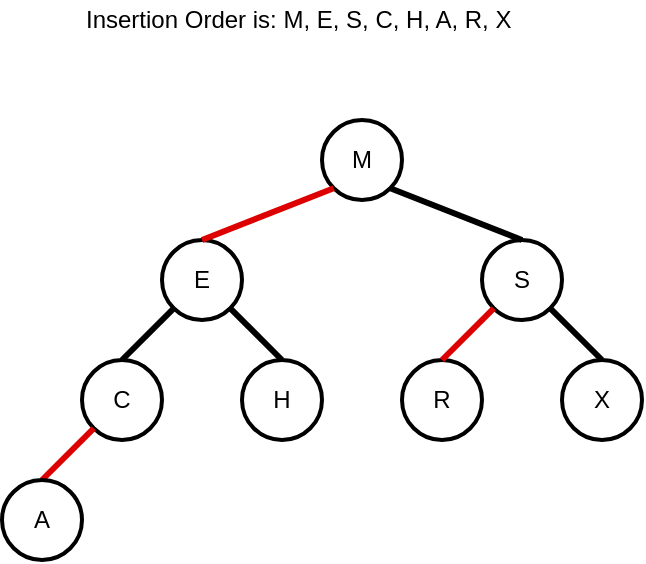 <mxfile version="13.9.9" type="device"><diagram id="hjsAFpslun0dTLDqknxr" name="Page-1"><mxGraphModel dx="621" dy="483" grid="1" gridSize="10" guides="0" tooltips="1" connect="1" arrows="1" fold="1" page="1" pageScale="1" pageWidth="850" pageHeight="1100" math="0" shadow="0"><root><mxCell id="0"/><mxCell id="1" parent="0"/><mxCell id="Q98IQyjR-Y29l48ojGoX-7" value="M" style="ellipse;whiteSpace=wrap;html=1;aspect=fixed;strokeWidth=2;" parent="1" vertex="1"><mxGeometry x="320" y="100" width="40" height="40" as="geometry"/></mxCell><mxCell id="7aJbIeh-qdm0KrCcacTO-22" value="E" style="ellipse;whiteSpace=wrap;html=1;aspect=fixed;strokeWidth=2;" parent="1" vertex="1"><mxGeometry x="240" y="160" width="40" height="40" as="geometry"/></mxCell><mxCell id="7aJbIeh-qdm0KrCcacTO-23" value="" style="endArrow=none;html=1;exitX=0;exitY=1;exitDx=0;exitDy=0;entryX=0.5;entryY=0;entryDx=0;entryDy=0;endSize=6;startSize=6;jumpSize=6;strokeWidth=3;fillColor=#ffcccc;strokeColor=#DD0000;" parent="1" source="Q98IQyjR-Y29l48ojGoX-7" target="7aJbIeh-qdm0KrCcacTO-22" edge="1"><mxGeometry width="50" height="50" relative="1" as="geometry"><mxPoint x="325.858" y="130.002" as="sourcePoint"/><mxPoint x="350" y="105.86" as="targetPoint"/></mxGeometry></mxCell><mxCell id="7aJbIeh-qdm0KrCcacTO-26" value="C" style="ellipse;whiteSpace=wrap;html=1;aspect=fixed;strokeWidth=2;" parent="1" vertex="1"><mxGeometry x="200" y="220" width="40" height="40" as="geometry"/></mxCell><mxCell id="7aJbIeh-qdm0KrCcacTO-28" value="" style="endArrow=none;html=1;exitX=0;exitY=1;exitDx=0;exitDy=0;entryX=0.5;entryY=0;entryDx=0;entryDy=0;endSize=6;startSize=6;jumpSize=6;strokeWidth=3;fillColor=#ffcccc;" parent="1" source="7aJbIeh-qdm0KrCcacTO-22" target="7aJbIeh-qdm0KrCcacTO-26" edge="1"><mxGeometry width="50" height="50" relative="1" as="geometry"><mxPoint x="225.858" y="170.002" as="sourcePoint"/><mxPoint x="200" y="195.86" as="targetPoint"/></mxGeometry></mxCell><mxCell id="7aJbIeh-qdm0KrCcacTO-29" value="" style="endArrow=none;html=1;exitX=0;exitY=1;exitDx=0;exitDy=0;entryX=0.5;entryY=0;entryDx=0;entryDy=0;endSize=6;startSize=6;jumpSize=6;strokeWidth=3;fillColor=#ffcccc;strokeColor=#DD0000;" parent="1" source="7aJbIeh-qdm0KrCcacTO-26" target="7aJbIeh-qdm0KrCcacTO-30" edge="1"><mxGeometry width="50" height="50" relative="1" as="geometry"><mxPoint x="295.858" y="144.142" as="sourcePoint"/><mxPoint x="270" y="170" as="targetPoint"/></mxGeometry></mxCell><mxCell id="7aJbIeh-qdm0KrCcacTO-30" value="A" style="ellipse;whiteSpace=wrap;html=1;aspect=fixed;strokeWidth=2;" parent="1" vertex="1"><mxGeometry x="160" y="280" width="40" height="40" as="geometry"/></mxCell><mxCell id="7aJbIeh-qdm0KrCcacTO-32" value="" style="endArrow=none;html=1;exitX=1;exitY=1;exitDx=0;exitDy=0;entryX=0.5;entryY=0;entryDx=0;entryDy=0;endSize=6;startSize=6;jumpSize=6;strokeWidth=3;fillColor=#ffcccc;" parent="1" source="7aJbIeh-qdm0KrCcacTO-22" target="7aJbIeh-qdm0KrCcacTO-33" edge="1"><mxGeometry width="50" height="50" relative="1" as="geometry"><mxPoint x="255.858" y="204.142" as="sourcePoint"/><mxPoint x="230" y="230" as="targetPoint"/></mxGeometry></mxCell><mxCell id="7aJbIeh-qdm0KrCcacTO-33" value="H" style="ellipse;whiteSpace=wrap;html=1;aspect=fixed;strokeWidth=2;" parent="1" vertex="1"><mxGeometry x="280" y="220" width="40" height="40" as="geometry"/></mxCell><mxCell id="7aJbIeh-qdm0KrCcacTO-34" value="S" style="ellipse;whiteSpace=wrap;html=1;aspect=fixed;strokeWidth=2;" parent="1" vertex="1"><mxGeometry x="400" y="160" width="40" height="40" as="geometry"/></mxCell><mxCell id="7aJbIeh-qdm0KrCcacTO-35" value="" style="endArrow=none;html=1;exitX=1;exitY=1;exitDx=0;exitDy=0;entryX=0.5;entryY=0;entryDx=0;entryDy=0;endSize=6;startSize=6;jumpSize=6;strokeWidth=3;fillColor=#ffcccc;" parent="1" source="Q98IQyjR-Y29l48ojGoX-7" target="7aJbIeh-qdm0KrCcacTO-34" edge="1"><mxGeometry width="50" height="50" relative="1" as="geometry"><mxPoint x="324.142" y="204.142" as="sourcePoint"/><mxPoint x="350" y="230" as="targetPoint"/></mxGeometry></mxCell><mxCell id="7aJbIeh-qdm0KrCcacTO-36" value="R" style="ellipse;whiteSpace=wrap;html=1;aspect=fixed;strokeWidth=2;" parent="1" vertex="1"><mxGeometry x="360" y="220" width="40" height="40" as="geometry"/></mxCell><mxCell id="7aJbIeh-qdm0KrCcacTO-37" value="" style="endArrow=none;html=1;exitX=0;exitY=1;exitDx=0;exitDy=0;entryX=0.5;entryY=0;entryDx=0;entryDy=0;endSize=6;startSize=6;jumpSize=6;strokeWidth=3;fillColor=#ffcccc;strokeColor=#DD0000;" parent="1" source="7aJbIeh-qdm0KrCcacTO-34" target="7aJbIeh-qdm0KrCcacTO-36" edge="1"><mxGeometry width="50" height="50" relative="1" as="geometry"><mxPoint x="415.858" y="220.002" as="sourcePoint"/><mxPoint x="440" y="191.72" as="targetPoint"/></mxGeometry></mxCell><mxCell id="7aJbIeh-qdm0KrCcacTO-38" value="" style="endArrow=none;html=1;exitX=1;exitY=1;exitDx=0;exitDy=0;entryX=0.5;entryY=0;entryDx=0;entryDy=0;endSize=6;startSize=6;jumpSize=6;strokeWidth=3;fillColor=#ffcccc;" parent="1" source="7aJbIeh-qdm0KrCcacTO-34" target="7aJbIeh-qdm0KrCcacTO-39" edge="1"><mxGeometry width="50" height="50" relative="1" as="geometry"><mxPoint x="364.142" y="144.142" as="sourcePoint"/><mxPoint x="430" y="170" as="targetPoint"/></mxGeometry></mxCell><mxCell id="7aJbIeh-qdm0KrCcacTO-39" value="X" style="ellipse;whiteSpace=wrap;html=1;aspect=fixed;strokeWidth=2;" parent="1" vertex="1"><mxGeometry x="440" y="220" width="40" height="40" as="geometry"/></mxCell><mxCell id="7aJbIeh-qdm0KrCcacTO-40" value="Insertion Order is: M, E, S, C, H, A, R, X" style="text;html=1;strokeColor=none;fillColor=none;align=left;verticalAlign=middle;whiteSpace=wrap;rounded=0;" parent="1" vertex="1"><mxGeometry x="200" y="40" width="230" height="20" as="geometry"/></mxCell></root></mxGraphModel></diagram></mxfile>